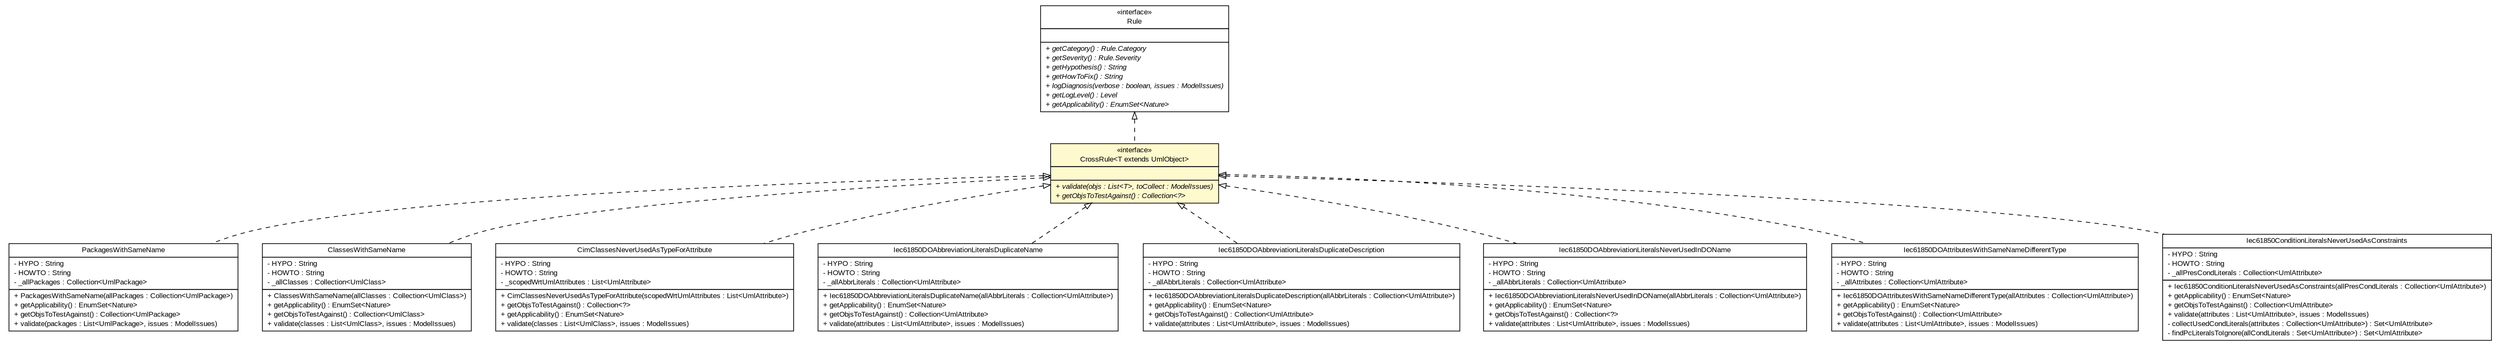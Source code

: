 #!/usr/local/bin/dot
#
# Class diagram 
# Generated by UMLGraph version R5_6_6-6-g3bdff0 (http://www.umlgraph.org/)
#

digraph G {
	edge [fontname="arial",fontsize=10,labelfontname="arial",labelfontsize=10];
	node [fontname="arial",fontsize=10,shape=plaintext];
	nodesep=0.25;
	ranksep=0.5;
	// org.tanjakostic.jcleancim.validation.Rule
	c85100 [label=<<table title="org.tanjakostic.jcleancim.validation.Rule" border="0" cellborder="1" cellspacing="0" cellpadding="2" port="p" href="./Rule.html">
		<tr><td><table border="0" cellspacing="0" cellpadding="1">
<tr><td align="center" balign="center"> &#171;interface&#187; </td></tr>
<tr><td align="center" balign="center"> Rule </td></tr>
		</table></td></tr>
		<tr><td><table border="0" cellspacing="0" cellpadding="1">
<tr><td align="left" balign="left">  </td></tr>
		</table></td></tr>
		<tr><td><table border="0" cellspacing="0" cellpadding="1">
<tr><td align="left" balign="left"><font face="Arial Italic" point-size="10.0"> + getCategory() : Rule.Category </font></td></tr>
<tr><td align="left" balign="left"><font face="Arial Italic" point-size="10.0"> + getSeverity() : Rule.Severity </font></td></tr>
<tr><td align="left" balign="left"><font face="Arial Italic" point-size="10.0"> + getHypothesis() : String </font></td></tr>
<tr><td align="left" balign="left"><font face="Arial Italic" point-size="10.0"> + getHowToFix() : String </font></td></tr>
<tr><td align="left" balign="left"><font face="Arial Italic" point-size="10.0"> + logDiagnosis(verbose : boolean, issues : ModelIssues) </font></td></tr>
<tr><td align="left" balign="left"><font face="Arial Italic" point-size="10.0"> + getLogLevel() : Level </font></td></tr>
<tr><td align="left" balign="left"><font face="Arial Italic" point-size="10.0"> + getApplicability() : EnumSet&lt;Nature&gt; </font></td></tr>
		</table></td></tr>
		</table>>, URL="./Rule.html", fontname="arial", fontcolor="black", fontsize=10.0];
	// org.tanjakostic.jcleancim.validation.PackageValidator.PackagesWithSameName
	c85115 [label=<<table title="org.tanjakostic.jcleancim.validation.PackageValidator.PackagesWithSameName" border="0" cellborder="1" cellspacing="0" cellpadding="2" port="p" href="./PackageValidator.PackagesWithSameName.html">
		<tr><td><table border="0" cellspacing="0" cellpadding="1">
<tr><td align="center" balign="center"> PackagesWithSameName </td></tr>
		</table></td></tr>
		<tr><td><table border="0" cellspacing="0" cellpadding="1">
<tr><td align="left" balign="left"> - HYPO : String </td></tr>
<tr><td align="left" balign="left"> - HOWTO : String </td></tr>
<tr><td align="left" balign="left"> - _allPackages : Collection&lt;UmlPackage&gt; </td></tr>
		</table></td></tr>
		<tr><td><table border="0" cellspacing="0" cellpadding="1">
<tr><td align="left" balign="left"> + PackagesWithSameName(allPackages : Collection&lt;UmlPackage&gt;) </td></tr>
<tr><td align="left" balign="left"> + getApplicability() : EnumSet&lt;Nature&gt; </td></tr>
<tr><td align="left" balign="left"> + getObjsToTestAgainst() : Collection&lt;UmlPackage&gt; </td></tr>
<tr><td align="left" balign="left"> + validate(packages : List&lt;UmlPackage&gt;, issues : ModelIssues) </td></tr>
		</table></td></tr>
		</table>>, URL="./PackageValidator.PackagesWithSameName.html", fontname="arial", fontcolor="black", fontsize=10.0];
	// org.tanjakostic.jcleancim.validation.CrossRule<T extends org.tanjakostic.jcleancim.model.UmlObject>
	c85148 [label=<<table title="org.tanjakostic.jcleancim.validation.CrossRule" border="0" cellborder="1" cellspacing="0" cellpadding="2" port="p" bgcolor="lemonChiffon" href="./CrossRule.html">
		<tr><td><table border="0" cellspacing="0" cellpadding="1">
<tr><td align="center" balign="center"> &#171;interface&#187; </td></tr>
<tr><td align="center" balign="center"> CrossRule&lt;T extends UmlObject&gt; </td></tr>
		</table></td></tr>
		<tr><td><table border="0" cellspacing="0" cellpadding="1">
<tr><td align="left" balign="left">  </td></tr>
		</table></td></tr>
		<tr><td><table border="0" cellspacing="0" cellpadding="1">
<tr><td align="left" balign="left"><font face="Arial Italic" point-size="10.0"> + validate(objs : List&lt;T&gt;, toCollect : ModelIssues) </font></td></tr>
<tr><td align="left" balign="left"><font face="Arial Italic" point-size="10.0"> + getObjsToTestAgainst() : Collection&lt;?&gt; </font></td></tr>
		</table></td></tr>
		</table>>, URL="./CrossRule.html", fontname="arial", fontcolor="black", fontsize=10.0];
	// org.tanjakostic.jcleancim.validation.ClassValidator.ClassesWithSameName
	c85197 [label=<<table title="org.tanjakostic.jcleancim.validation.ClassValidator.ClassesWithSameName" border="0" cellborder="1" cellspacing="0" cellpadding="2" port="p" href="./ClassValidator.ClassesWithSameName.html">
		<tr><td><table border="0" cellspacing="0" cellpadding="1">
<tr><td align="center" balign="center"> ClassesWithSameName </td></tr>
		</table></td></tr>
		<tr><td><table border="0" cellspacing="0" cellpadding="1">
<tr><td align="left" balign="left"> - HYPO : String </td></tr>
<tr><td align="left" balign="left"> - HOWTO : String </td></tr>
<tr><td align="left" balign="left"> - _allClasses : Collection&lt;UmlClass&gt; </td></tr>
		</table></td></tr>
		<tr><td><table border="0" cellspacing="0" cellpadding="1">
<tr><td align="left" balign="left"> + ClassesWithSameName(allClasses : Collection&lt;UmlClass&gt;) </td></tr>
<tr><td align="left" balign="left"> + getApplicability() : EnumSet&lt;Nature&gt; </td></tr>
<tr><td align="left" balign="left"> + getObjsToTestAgainst() : Collection&lt;UmlClass&gt; </td></tr>
<tr><td align="left" balign="left"> + validate(classes : List&lt;UmlClass&gt;, issues : ModelIssues) </td></tr>
		</table></td></tr>
		</table>>, URL="./ClassValidator.ClassesWithSameName.html", fontname="arial", fontcolor="black", fontsize=10.0];
	// org.tanjakostic.jcleancim.validation.ClassValidator.CimClassesNeverUsedAsTypeForAttribute
	c85198 [label=<<table title="org.tanjakostic.jcleancim.validation.ClassValidator.CimClassesNeverUsedAsTypeForAttribute" border="0" cellborder="1" cellspacing="0" cellpadding="2" port="p" href="./ClassValidator.CimClassesNeverUsedAsTypeForAttribute.html">
		<tr><td><table border="0" cellspacing="0" cellpadding="1">
<tr><td align="center" balign="center"> CimClassesNeverUsedAsTypeForAttribute </td></tr>
		</table></td></tr>
		<tr><td><table border="0" cellspacing="0" cellpadding="1">
<tr><td align="left" balign="left"> - HYPO : String </td></tr>
<tr><td align="left" balign="left"> - HOWTO : String </td></tr>
<tr><td align="left" balign="left"> - _scopedWrtUmlAttributes : List&lt;UmlAttribute&gt; </td></tr>
		</table></td></tr>
		<tr><td><table border="0" cellspacing="0" cellpadding="1">
<tr><td align="left" balign="left"> + CimClassesNeverUsedAsTypeForAttribute(scopedWrtUmlAttributes : List&lt;UmlAttribute&gt;) </td></tr>
<tr><td align="left" balign="left"> + getObjsToTestAgainst() : Collection&lt;?&gt; </td></tr>
<tr><td align="left" balign="left"> + getApplicability() : EnumSet&lt;Nature&gt; </td></tr>
<tr><td align="left" balign="left"> + validate(classes : List&lt;UmlClass&gt;, issues : ModelIssues) </td></tr>
		</table></td></tr>
		</table>>, URL="./ClassValidator.CimClassesNeverUsedAsTypeForAttribute.html", fontname="arial", fontcolor="black", fontsize=10.0];
	// org.tanjakostic.jcleancim.validation.AttributeValidator.Iec61850DOAbbreviationLiteralsDuplicateName
	c85233 [label=<<table title="org.tanjakostic.jcleancim.validation.AttributeValidator.Iec61850DOAbbreviationLiteralsDuplicateName" border="0" cellborder="1" cellspacing="0" cellpadding="2" port="p" href="./AttributeValidator.Iec61850DOAbbreviationLiteralsDuplicateName.html">
		<tr><td><table border="0" cellspacing="0" cellpadding="1">
<tr><td align="center" balign="center"> Iec61850DOAbbreviationLiteralsDuplicateName </td></tr>
		</table></td></tr>
		<tr><td><table border="0" cellspacing="0" cellpadding="1">
<tr><td align="left" balign="left"> - HYPO : String </td></tr>
<tr><td align="left" balign="left"> - HOWTO : String </td></tr>
<tr><td align="left" balign="left"> - _allAbbrLiterals : Collection&lt;UmlAttribute&gt; </td></tr>
		</table></td></tr>
		<tr><td><table border="0" cellspacing="0" cellpadding="1">
<tr><td align="left" balign="left"> + Iec61850DOAbbreviationLiteralsDuplicateName(allAbbrLiterals : Collection&lt;UmlAttribute&gt;) </td></tr>
<tr><td align="left" balign="left"> + getApplicability() : EnumSet&lt;Nature&gt; </td></tr>
<tr><td align="left" balign="left"> + getObjsToTestAgainst() : Collection&lt;UmlAttribute&gt; </td></tr>
<tr><td align="left" balign="left"> + validate(attributes : List&lt;UmlAttribute&gt;, issues : ModelIssues) </td></tr>
		</table></td></tr>
		</table>>, URL="./AttributeValidator.Iec61850DOAbbreviationLiteralsDuplicateName.html", fontname="arial", fontcolor="black", fontsize=10.0];
	// org.tanjakostic.jcleancim.validation.AttributeValidator.Iec61850DOAbbreviationLiteralsDuplicateDescription
	c85234 [label=<<table title="org.tanjakostic.jcleancim.validation.AttributeValidator.Iec61850DOAbbreviationLiteralsDuplicateDescription" border="0" cellborder="1" cellspacing="0" cellpadding="2" port="p" href="./AttributeValidator.Iec61850DOAbbreviationLiteralsDuplicateDescription.html">
		<tr><td><table border="0" cellspacing="0" cellpadding="1">
<tr><td align="center" balign="center"> Iec61850DOAbbreviationLiteralsDuplicateDescription </td></tr>
		</table></td></tr>
		<tr><td><table border="0" cellspacing="0" cellpadding="1">
<tr><td align="left" balign="left"> - HYPO : String </td></tr>
<tr><td align="left" balign="left"> - HOWTO : String </td></tr>
<tr><td align="left" balign="left"> - _allAbbrLiterals : Collection&lt;UmlAttribute&gt; </td></tr>
		</table></td></tr>
		<tr><td><table border="0" cellspacing="0" cellpadding="1">
<tr><td align="left" balign="left"> + Iec61850DOAbbreviationLiteralsDuplicateDescription(allAbbrLiterals : Collection&lt;UmlAttribute&gt;) </td></tr>
<tr><td align="left" balign="left"> + getApplicability() : EnumSet&lt;Nature&gt; </td></tr>
<tr><td align="left" balign="left"> + getObjsToTestAgainst() : Collection&lt;UmlAttribute&gt; </td></tr>
<tr><td align="left" balign="left"> + validate(attributes : List&lt;UmlAttribute&gt;, issues : ModelIssues) </td></tr>
		</table></td></tr>
		</table>>, URL="./AttributeValidator.Iec61850DOAbbreviationLiteralsDuplicateDescription.html", fontname="arial", fontcolor="black", fontsize=10.0];
	// org.tanjakostic.jcleancim.validation.AttributeValidator.Iec61850DOAbbreviationLiteralsNeverUsedInDOName
	c85235 [label=<<table title="org.tanjakostic.jcleancim.validation.AttributeValidator.Iec61850DOAbbreviationLiteralsNeverUsedInDOName" border="0" cellborder="1" cellspacing="0" cellpadding="2" port="p" href="./AttributeValidator.Iec61850DOAbbreviationLiteralsNeverUsedInDOName.html">
		<tr><td><table border="0" cellspacing="0" cellpadding="1">
<tr><td align="center" balign="center"> Iec61850DOAbbreviationLiteralsNeverUsedInDOName </td></tr>
		</table></td></tr>
		<tr><td><table border="0" cellspacing="0" cellpadding="1">
<tr><td align="left" balign="left"> - HYPO : String </td></tr>
<tr><td align="left" balign="left"> - HOWTO : String </td></tr>
<tr><td align="left" balign="left"> - _allAbbrLiterals : Collection&lt;UmlAttribute&gt; </td></tr>
		</table></td></tr>
		<tr><td><table border="0" cellspacing="0" cellpadding="1">
<tr><td align="left" balign="left"> + Iec61850DOAbbreviationLiteralsNeverUsedInDOName(allAbbrLiterals : Collection&lt;UmlAttribute&gt;) </td></tr>
<tr><td align="left" balign="left"> + getApplicability() : EnumSet&lt;Nature&gt; </td></tr>
<tr><td align="left" balign="left"> + getObjsToTestAgainst() : Collection&lt;?&gt; </td></tr>
<tr><td align="left" balign="left"> + validate(attributes : List&lt;UmlAttribute&gt;, issues : ModelIssues) </td></tr>
		</table></td></tr>
		</table>>, URL="./AttributeValidator.Iec61850DOAbbreviationLiteralsNeverUsedInDOName.html", fontname="arial", fontcolor="black", fontsize=10.0];
	// org.tanjakostic.jcleancim.validation.AttributeValidator.Iec61850DOAttributesWithSameNameDifferentType
	c85236 [label=<<table title="org.tanjakostic.jcleancim.validation.AttributeValidator.Iec61850DOAttributesWithSameNameDifferentType" border="0" cellborder="1" cellspacing="0" cellpadding="2" port="p" href="./AttributeValidator.Iec61850DOAttributesWithSameNameDifferentType.html">
		<tr><td><table border="0" cellspacing="0" cellpadding="1">
<tr><td align="center" balign="center"> Iec61850DOAttributesWithSameNameDifferentType </td></tr>
		</table></td></tr>
		<tr><td><table border="0" cellspacing="0" cellpadding="1">
<tr><td align="left" balign="left"> - HYPO : String </td></tr>
<tr><td align="left" balign="left"> - HOWTO : String </td></tr>
<tr><td align="left" balign="left"> - _allAttributes : Collection&lt;UmlAttribute&gt; </td></tr>
		</table></td></tr>
		<tr><td><table border="0" cellspacing="0" cellpadding="1">
<tr><td align="left" balign="left"> + Iec61850DOAttributesWithSameNameDifferentType(allAttributes : Collection&lt;UmlAttribute&gt;) </td></tr>
<tr><td align="left" balign="left"> + getApplicability() : EnumSet&lt;Nature&gt; </td></tr>
<tr><td align="left" balign="left"> + getObjsToTestAgainst() : Collection&lt;UmlAttribute&gt; </td></tr>
<tr><td align="left" balign="left"> + validate(attributes : List&lt;UmlAttribute&gt;, issues : ModelIssues) </td></tr>
		</table></td></tr>
		</table>>, URL="./AttributeValidator.Iec61850DOAttributesWithSameNameDifferentType.html", fontname="arial", fontcolor="black", fontsize=10.0];
	// org.tanjakostic.jcleancim.validation.AttributeValidator.Iec61850ConditionLiteralsNeverUsedAsConstraints
	c85237 [label=<<table title="org.tanjakostic.jcleancim.validation.AttributeValidator.Iec61850ConditionLiteralsNeverUsedAsConstraints" border="0" cellborder="1" cellspacing="0" cellpadding="2" port="p" href="./AttributeValidator.Iec61850ConditionLiteralsNeverUsedAsConstraints.html">
		<tr><td><table border="0" cellspacing="0" cellpadding="1">
<tr><td align="center" balign="center"> Iec61850ConditionLiteralsNeverUsedAsConstraints </td></tr>
		</table></td></tr>
		<tr><td><table border="0" cellspacing="0" cellpadding="1">
<tr><td align="left" balign="left"> - HYPO : String </td></tr>
<tr><td align="left" balign="left"> - HOWTO : String </td></tr>
<tr><td align="left" balign="left"> - _allPresCondLiterals : Collection&lt;UmlAttribute&gt; </td></tr>
		</table></td></tr>
		<tr><td><table border="0" cellspacing="0" cellpadding="1">
<tr><td align="left" balign="left"> + Iec61850ConditionLiteralsNeverUsedAsConstraints(allPresCondLiterals : Collection&lt;UmlAttribute&gt;) </td></tr>
<tr><td align="left" balign="left"> + getApplicability() : EnumSet&lt;Nature&gt; </td></tr>
<tr><td align="left" balign="left"> + getObjsToTestAgainst() : Collection&lt;UmlAttribute&gt; </td></tr>
<tr><td align="left" balign="left"> + validate(attributes : List&lt;UmlAttribute&gt;, issues : ModelIssues) </td></tr>
<tr><td align="left" balign="left"> - collectUsedCondLiterals(attributes : Collection&lt;UmlAttribute&gt;) : Set&lt;UmlAttribute&gt; </td></tr>
<tr><td align="left" balign="left"> - findPcLiteralsToIgnore(allCondLiterals : Set&lt;UmlAttribute&gt;) : Set&lt;UmlAttribute&gt; </td></tr>
		</table></td></tr>
		</table>>, URL="./AttributeValidator.Iec61850ConditionLiteralsNeverUsedAsConstraints.html", fontname="arial", fontcolor="black", fontsize=10.0];
	//org.tanjakostic.jcleancim.validation.PackageValidator.PackagesWithSameName implements org.tanjakostic.jcleancim.validation.CrossRule<T extends org.tanjakostic.jcleancim.model.UmlObject>
	c85148:p -> c85115:p [dir=back,arrowtail=empty,style=dashed];
	//org.tanjakostic.jcleancim.validation.CrossRule<T extends org.tanjakostic.jcleancim.model.UmlObject> implements org.tanjakostic.jcleancim.validation.Rule
	c85100:p -> c85148:p [dir=back,arrowtail=empty,style=dashed];
	//org.tanjakostic.jcleancim.validation.ClassValidator.ClassesWithSameName implements org.tanjakostic.jcleancim.validation.CrossRule<T extends org.tanjakostic.jcleancim.model.UmlObject>
	c85148:p -> c85197:p [dir=back,arrowtail=empty,style=dashed];
	//org.tanjakostic.jcleancim.validation.ClassValidator.CimClassesNeverUsedAsTypeForAttribute implements org.tanjakostic.jcleancim.validation.CrossRule<T extends org.tanjakostic.jcleancim.model.UmlObject>
	c85148:p -> c85198:p [dir=back,arrowtail=empty,style=dashed];
	//org.tanjakostic.jcleancim.validation.AttributeValidator.Iec61850DOAbbreviationLiteralsDuplicateName implements org.tanjakostic.jcleancim.validation.CrossRule<T extends org.tanjakostic.jcleancim.model.UmlObject>
	c85148:p -> c85233:p [dir=back,arrowtail=empty,style=dashed];
	//org.tanjakostic.jcleancim.validation.AttributeValidator.Iec61850DOAbbreviationLiteralsDuplicateDescription implements org.tanjakostic.jcleancim.validation.CrossRule<T extends org.tanjakostic.jcleancim.model.UmlObject>
	c85148:p -> c85234:p [dir=back,arrowtail=empty,style=dashed];
	//org.tanjakostic.jcleancim.validation.AttributeValidator.Iec61850DOAbbreviationLiteralsNeverUsedInDOName implements org.tanjakostic.jcleancim.validation.CrossRule<T extends org.tanjakostic.jcleancim.model.UmlObject>
	c85148:p -> c85235:p [dir=back,arrowtail=empty,style=dashed];
	//org.tanjakostic.jcleancim.validation.AttributeValidator.Iec61850DOAttributesWithSameNameDifferentType implements org.tanjakostic.jcleancim.validation.CrossRule<T extends org.tanjakostic.jcleancim.model.UmlObject>
	c85148:p -> c85236:p [dir=back,arrowtail=empty,style=dashed];
	//org.tanjakostic.jcleancim.validation.AttributeValidator.Iec61850ConditionLiteralsNeverUsedAsConstraints implements org.tanjakostic.jcleancim.validation.CrossRule<T extends org.tanjakostic.jcleancim.model.UmlObject>
	c85148:p -> c85237:p [dir=back,arrowtail=empty,style=dashed];
}


